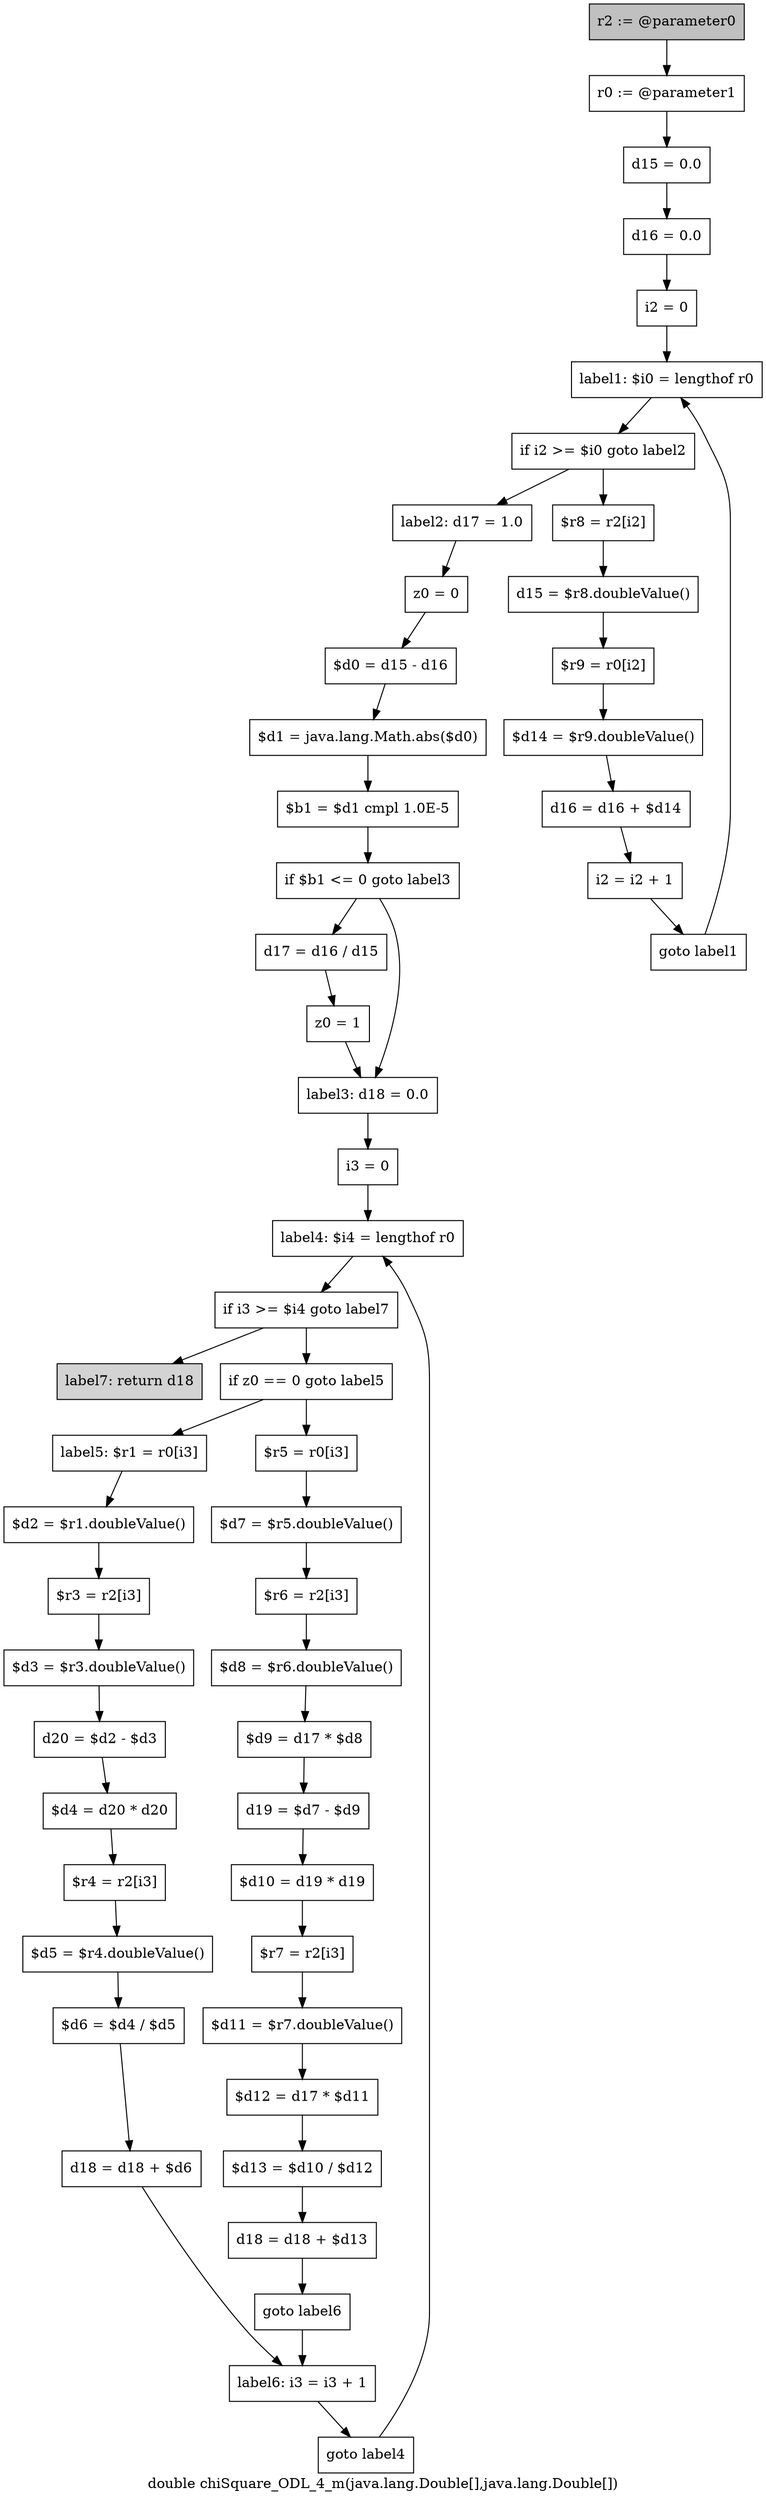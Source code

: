 digraph "double chiSquare_ODL_4_m(java.lang.Double[],java.lang.Double[])" {
    label="double chiSquare_ODL_4_m(java.lang.Double[],java.lang.Double[])";
    node [shape=box];
    "0" [style=filled,fillcolor=gray,label="r2 := @parameter0",];
    "1" [label="r0 := @parameter1",];
    "0"->"1";
    "2" [label="d15 = 0.0",];
    "1"->"2";
    "3" [label="d16 = 0.0",];
    "2"->"3";
    "4" [label="i2 = 0",];
    "3"->"4";
    "5" [label="label1: $i0 = lengthof r0",];
    "4"->"5";
    "6" [label="if i2 >= $i0 goto label2",];
    "5"->"6";
    "7" [label="$r8 = r2[i2]",];
    "6"->"7";
    "14" [label="label2: d17 = 1.0",];
    "6"->"14";
    "8" [label="d15 = $r8.doubleValue()",];
    "7"->"8";
    "9" [label="$r9 = r0[i2]",];
    "8"->"9";
    "10" [label="$d14 = $r9.doubleValue()",];
    "9"->"10";
    "11" [label="d16 = d16 + $d14",];
    "10"->"11";
    "12" [label="i2 = i2 + 1",];
    "11"->"12";
    "13" [label="goto label1",];
    "12"->"13";
    "13"->"5";
    "15" [label="z0 = 0",];
    "14"->"15";
    "16" [label="$d0 = d15 - d16",];
    "15"->"16";
    "17" [label="$d1 = java.lang.Math.abs($d0)",];
    "16"->"17";
    "18" [label="$b1 = $d1 cmpl 1.0E-5",];
    "17"->"18";
    "19" [label="if $b1 <= 0 goto label3",];
    "18"->"19";
    "20" [label="d17 = d16 / d15",];
    "19"->"20";
    "22" [label="label3: d18 = 0.0",];
    "19"->"22";
    "21" [label="z0 = 1",];
    "20"->"21";
    "21"->"22";
    "23" [label="i3 = 0",];
    "22"->"23";
    "24" [label="label4: $i4 = lengthof r0",];
    "23"->"24";
    "25" [label="if i3 >= $i4 goto label7",];
    "24"->"25";
    "26" [label="if z0 == 0 goto label5",];
    "25"->"26";
    "52" [style=filled,fillcolor=lightgray,label="label7: return d18",];
    "25"->"52";
    "27" [label="$r5 = r0[i3]",];
    "26"->"27";
    "40" [label="label5: $r1 = r0[i3]",];
    "26"->"40";
    "28" [label="$d7 = $r5.doubleValue()",];
    "27"->"28";
    "29" [label="$r6 = r2[i3]",];
    "28"->"29";
    "30" [label="$d8 = $r6.doubleValue()",];
    "29"->"30";
    "31" [label="$d9 = d17 * $d8",];
    "30"->"31";
    "32" [label="d19 = $d7 - $d9",];
    "31"->"32";
    "33" [label="$d10 = d19 * d19",];
    "32"->"33";
    "34" [label="$r7 = r2[i3]",];
    "33"->"34";
    "35" [label="$d11 = $r7.doubleValue()",];
    "34"->"35";
    "36" [label="$d12 = d17 * $d11",];
    "35"->"36";
    "37" [label="$d13 = $d10 / $d12",];
    "36"->"37";
    "38" [label="d18 = d18 + $d13",];
    "37"->"38";
    "39" [label="goto label6",];
    "38"->"39";
    "50" [label="label6: i3 = i3 + 1",];
    "39"->"50";
    "41" [label="$d2 = $r1.doubleValue()",];
    "40"->"41";
    "42" [label="$r3 = r2[i3]",];
    "41"->"42";
    "43" [label="$d3 = $r3.doubleValue()",];
    "42"->"43";
    "44" [label="d20 = $d2 - $d3",];
    "43"->"44";
    "45" [label="$d4 = d20 * d20",];
    "44"->"45";
    "46" [label="$r4 = r2[i3]",];
    "45"->"46";
    "47" [label="$d5 = $r4.doubleValue()",];
    "46"->"47";
    "48" [label="$d6 = $d4 / $d5",];
    "47"->"48";
    "49" [label="d18 = d18 + $d6",];
    "48"->"49";
    "49"->"50";
    "51" [label="goto label4",];
    "50"->"51";
    "51"->"24";
}
